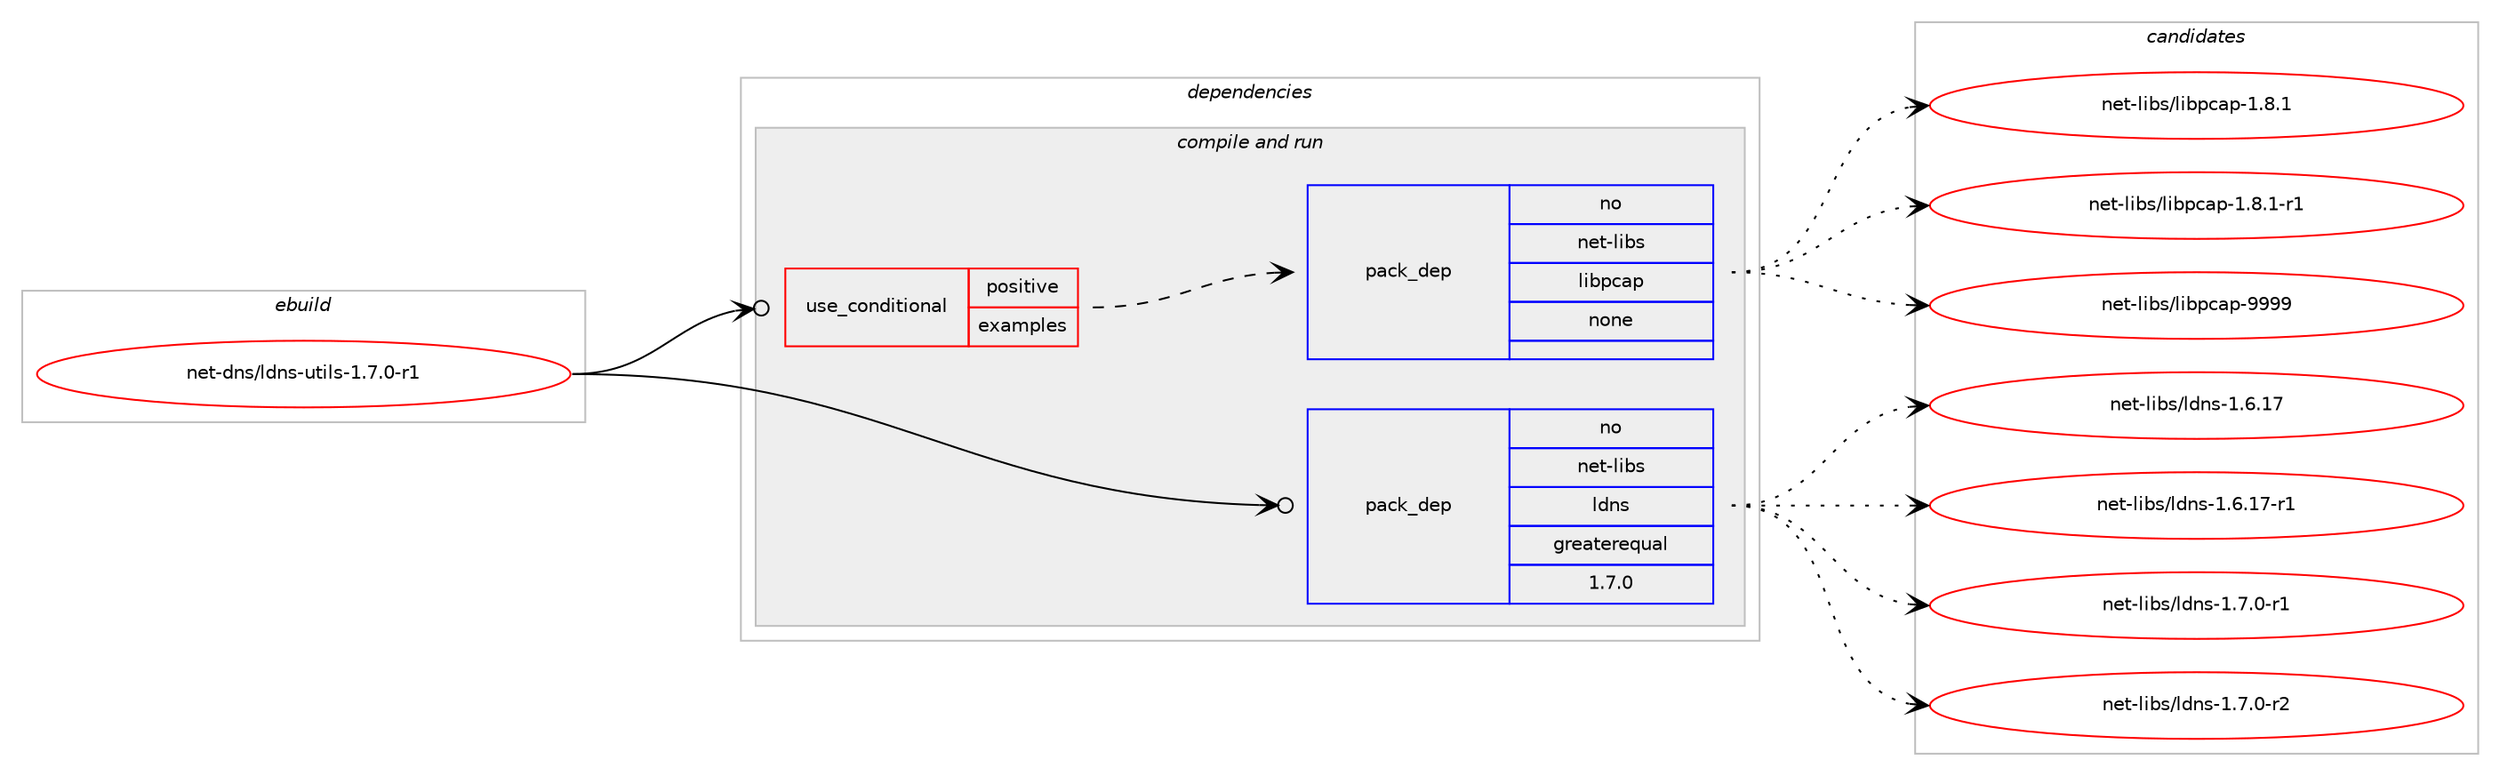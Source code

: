 digraph prolog {

# *************
# Graph options
# *************

newrank=true;
concentrate=true;
compound=true;
graph [rankdir=LR,fontname=Helvetica,fontsize=10,ranksep=1.5];#, ranksep=2.5, nodesep=0.2];
edge  [arrowhead=vee];
node  [fontname=Helvetica,fontsize=10];

# **********
# The ebuild
# **********

subgraph cluster_leftcol {
color=gray;
rank=same;
label=<<i>ebuild</i>>;
id [label="net-dns/ldns-utils-1.7.0-r1", color=red, width=4, href="../net-dns/ldns-utils-1.7.0-r1.svg"];
}

# ****************
# The dependencies
# ****************

subgraph cluster_midcol {
color=gray;
label=<<i>dependencies</i>>;
subgraph cluster_compile {
fillcolor="#eeeeee";
style=filled;
label=<<i>compile</i>>;
}
subgraph cluster_compileandrun {
fillcolor="#eeeeee";
style=filled;
label=<<i>compile and run</i>>;
subgraph cond30 {
dependency73 [label=<<TABLE BORDER="0" CELLBORDER="1" CELLSPACING="0" CELLPADDING="4"><TR><TD ROWSPAN="3" CELLPADDING="10">use_conditional</TD></TR><TR><TD>positive</TD></TR><TR><TD>examples</TD></TR></TABLE>>, shape=none, color=red];
subgraph pack44 {
dependency74 [label=<<TABLE BORDER="0" CELLBORDER="1" CELLSPACING="0" CELLPADDING="4" WIDTH="220"><TR><TD ROWSPAN="6" CELLPADDING="30">pack_dep</TD></TR><TR><TD WIDTH="110">no</TD></TR><TR><TD>net-libs</TD></TR><TR><TD>libpcap</TD></TR><TR><TD>none</TD></TR><TR><TD></TD></TR></TABLE>>, shape=none, color=blue];
}
dependency73:e -> dependency74:w [weight=20,style="dashed",arrowhead="vee"];
}
id:e -> dependency73:w [weight=20,style="solid",arrowhead="odotvee"];
subgraph pack45 {
dependency75 [label=<<TABLE BORDER="0" CELLBORDER="1" CELLSPACING="0" CELLPADDING="4" WIDTH="220"><TR><TD ROWSPAN="6" CELLPADDING="30">pack_dep</TD></TR><TR><TD WIDTH="110">no</TD></TR><TR><TD>net-libs</TD></TR><TR><TD>ldns</TD></TR><TR><TD>greaterequal</TD></TR><TR><TD>1.7.0</TD></TR></TABLE>>, shape=none, color=blue];
}
id:e -> dependency75:w [weight=20,style="solid",arrowhead="odotvee"];
}
subgraph cluster_run {
fillcolor="#eeeeee";
style=filled;
label=<<i>run</i>>;
}
}

# **************
# The candidates
# **************

subgraph cluster_choices {
rank=same;
color=gray;
label=<<i>candidates</i>>;

subgraph choice44 {
color=black;
nodesep=1;
choice110101116451081059811547108105981129997112454946564649 [label="net-libs/libpcap-1.8.1", color=red, width=4,href="../net-libs/libpcap-1.8.1.svg"];
choice1101011164510810598115471081059811299971124549465646494511449 [label="net-libs/libpcap-1.8.1-r1", color=red, width=4,href="../net-libs/libpcap-1.8.1-r1.svg"];
choice1101011164510810598115471081059811299971124557575757 [label="net-libs/libpcap-9999", color=red, width=4,href="../net-libs/libpcap-9999.svg"];
dependency74:e -> choice110101116451081059811547108105981129997112454946564649:w [style=dotted,weight="100"];
dependency74:e -> choice1101011164510810598115471081059811299971124549465646494511449:w [style=dotted,weight="100"];
dependency74:e -> choice1101011164510810598115471081059811299971124557575757:w [style=dotted,weight="100"];
}
subgraph choice45 {
color=black;
nodesep=1;
choice11010111645108105981154710810011011545494654464955 [label="net-libs/ldns-1.6.17", color=red, width=4,href="../net-libs/ldns-1.6.17.svg"];
choice110101116451081059811547108100110115454946544649554511449 [label="net-libs/ldns-1.6.17-r1", color=red, width=4,href="../net-libs/ldns-1.6.17-r1.svg"];
choice1101011164510810598115471081001101154549465546484511449 [label="net-libs/ldns-1.7.0-r1", color=red, width=4,href="../net-libs/ldns-1.7.0-r1.svg"];
choice1101011164510810598115471081001101154549465546484511450 [label="net-libs/ldns-1.7.0-r2", color=red, width=4,href="../net-libs/ldns-1.7.0-r2.svg"];
dependency75:e -> choice11010111645108105981154710810011011545494654464955:w [style=dotted,weight="100"];
dependency75:e -> choice110101116451081059811547108100110115454946544649554511449:w [style=dotted,weight="100"];
dependency75:e -> choice1101011164510810598115471081001101154549465546484511449:w [style=dotted,weight="100"];
dependency75:e -> choice1101011164510810598115471081001101154549465546484511450:w [style=dotted,weight="100"];
}
}

}
